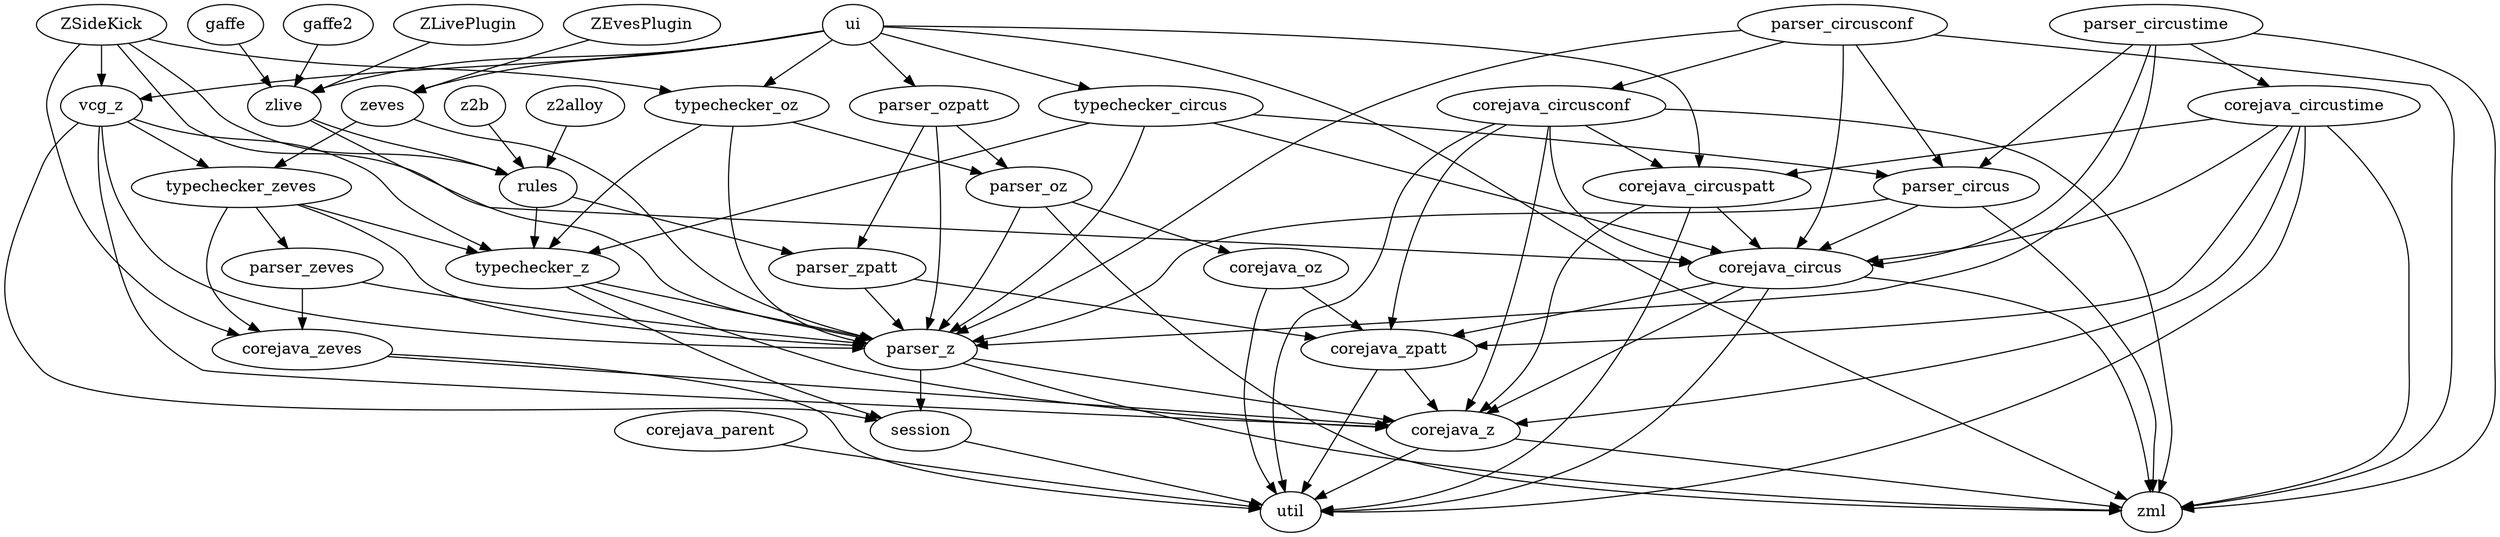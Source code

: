 digraph {
	session -> { util }
	corejava_parent -> { util }
	corejava_z -> { zml  util }
	corejava_zpatt -> { corejava_z  util }
	corejava_zeves -> { corejava_z  util }
	corejava_oz -> { corejava_zpatt  util }
	corejava_circus -> { corejava_zpatt  corejava_z  zml  util }
	corejava_circuspatt -> { corejava_circus  corejava_z  util }
	corejava_circustime -> { corejava_circus  corejava_circuspatt  corejava_zpatt  corejava_z  zml  util }
	corejava_circusconf -> { corejava_circus  corejava_circuspatt  corejava_zpatt  corejava_z  zml  util }
	parser_z -> { corejava_z  session  zml }
	parser_zpatt -> { parser_z  parser_z  corejava_zpatt }
	parser_zeves -> { parser_z  parser_z  corejava_zeves }
	parser_oz -> { parser_z  parser_z  zml  corejava_oz }
	parser_ozpatt -> { parser_oz  parser_zpatt  parser_z }
	parser_circus -> { parser_z  parser_z  zml  corejava_circus }
	parser_circustime -> { parser_circus  parser_circus  parser_z  parser_z  zml  corejava_circus  corejava_circustime }
	parser_circusconf -> { parser_circus  parser_circus  parser_z  parser_z  zml  corejava_circus  corejava_circusconf }
	typechecker_z -> { corejava_z  parser_z  session  parser_z }
	typechecker_zeves -> { corejava_zeves  parser_zeves  typechecker_z  parser_z  typechecker_z  parser_zeves }
	typechecker_oz -> { parser_oz  typechecker_z  parser_z  typechecker_z }
	typechecker_circus -> { corejava_circus  parser_circus  typechecker_z  parser_z  typechecker_z }
	rules -> { parser_zpatt  typechecker_z  typechecker_z }
	zlive -> { parser_z  rules }
	gaffe -> { zlive }
	gaffe2 -> { zlive }
	vcg_z -> { corejava_z  parser_z  parser_z  typechecker_z  session  typechecker_zeves }
	z2b -> { rules }
	z2alloy -> { rules }
	zeves -> { typechecker_zeves  parser_z }
	ui -> { zeves  zlive  typechecker_oz  typechecker_circus  parser_ozpatt  vcg_z  corejava_circuspatt  zml }
	ZSideKick -> { corejava_circus  corejava_zeves  rules  typechecker_oz  vcg_z }
	ZLivePlugin -> { zlive }
	ZEvesPlugin -> { zeves }
}

